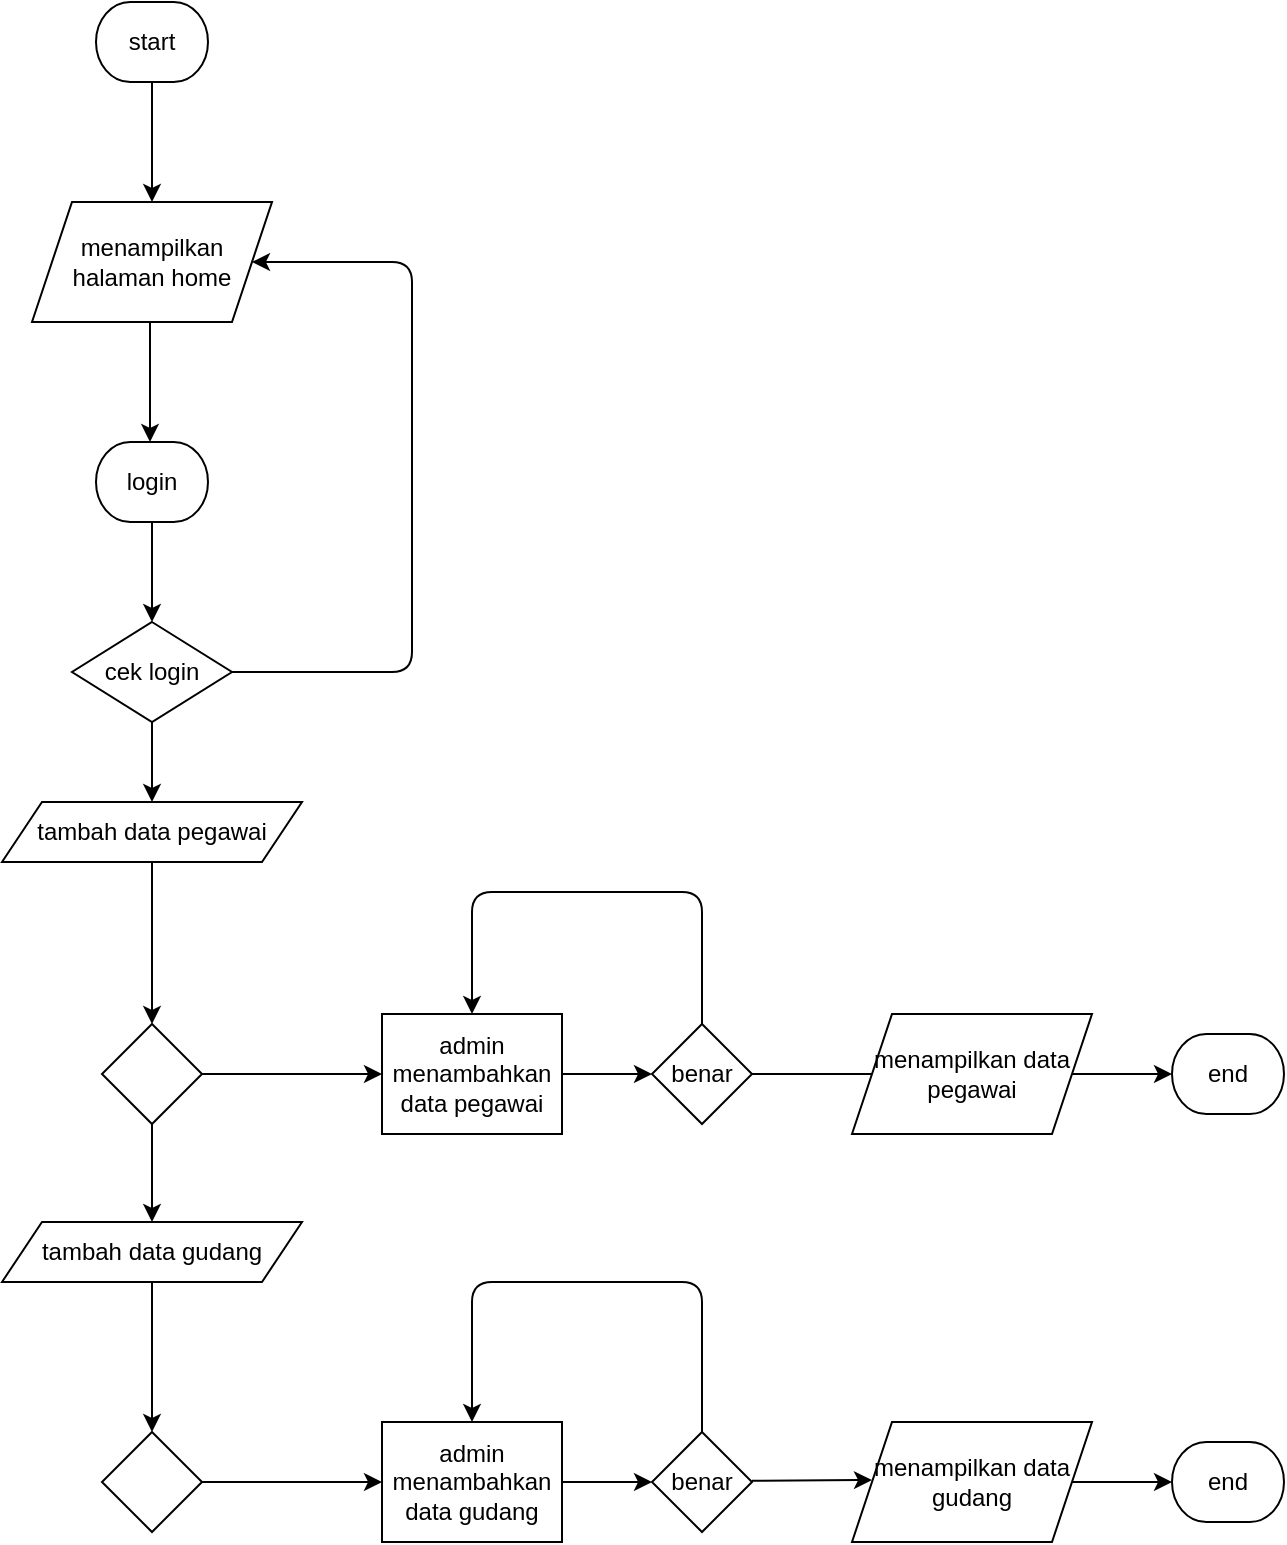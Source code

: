 <mxfile version="14.4.3" type="device"><diagram name="Page-1" id="c7488fd3-1785-93aa-aadb-54a6760d102a"><mxGraphModel dx="1021" dy="567" grid="1" gridSize="10" guides="1" tooltips="1" connect="1" arrows="1" fold="1" page="1" pageScale="1" pageWidth="1100" pageHeight="850" background="#ffffff" math="0" shadow="0"><root><mxCell id="0"/><mxCell id="1" parent="0"/><mxCell id="NxXiki-07rzzbpJZ9ENd-27" value="&lt;font style=&quot;font-size: 12px&quot;&gt;login&lt;/font&gt;" style="strokeWidth=1;html=1;shape=mxgraph.flowchart.terminator;whiteSpace=wrap;fontFamily=Helvetica;fontSize=12;" vertex="1" parent="1"><mxGeometry x="522" y="260" width="56" height="40" as="geometry"/></mxCell><mxCell id="NxXiki-07rzzbpJZ9ENd-28" value="cek login" style="strokeWidth=1;html=1;shape=mxgraph.flowchart.decision;whiteSpace=wrap;fontFamily=Helvetica;fontSize=12;" vertex="1" parent="1"><mxGeometry x="510" y="350" width="80" height="50" as="geometry"/></mxCell><mxCell id="NxXiki-07rzzbpJZ9ENd-38" value="tambah data pegawai" style="shape=parallelogram;perimeter=parallelogramPerimeter;whiteSpace=wrap;html=1;fixedSize=1;strokeWidth=1;fontFamily=Helvetica;fontSize=12;" vertex="1" parent="1"><mxGeometry x="475" y="440" width="150" height="30" as="geometry"/></mxCell><mxCell id="NxXiki-07rzzbpJZ9ENd-39" value="" style="rhombus;whiteSpace=wrap;html=1;strokeWidth=1;fontFamily=Helvetica;fontSize=12;" vertex="1" parent="1"><mxGeometry x="525" y="551" width="50" height="50" as="geometry"/></mxCell><mxCell id="NxXiki-07rzzbpJZ9ENd-40" value="tambah data gudang" style="shape=parallelogram;perimeter=parallelogramPerimeter;whiteSpace=wrap;html=1;fixedSize=1;strokeWidth=1;fontFamily=Helvetica;fontSize=12;" vertex="1" parent="1"><mxGeometry x="475" y="650" width="150" height="30" as="geometry"/></mxCell><mxCell id="NxXiki-07rzzbpJZ9ENd-42" value="&lt;font style=&quot;font-size: 12px&quot;&gt;start&lt;/font&gt;" style="strokeWidth=1;html=1;shape=mxgraph.flowchart.terminator;whiteSpace=wrap;fontFamily=Helvetica;fontSize=12;" vertex="1" parent="1"><mxGeometry x="522" y="40" width="56" height="40" as="geometry"/></mxCell><mxCell id="NxXiki-07rzzbpJZ9ENd-43" value="" style="endArrow=classic;html=1;fontFamily=Helvetica;fontSize=12;exitX=0.5;exitY=1;exitDx=0;exitDy=0;exitPerimeter=0;" edge="1" parent="1" source="NxXiki-07rzzbpJZ9ENd-42"><mxGeometry width="50" height="50" relative="1" as="geometry"><mxPoint x="660" y="320" as="sourcePoint"/><mxPoint x="550" y="140.0" as="targetPoint"/></mxGeometry></mxCell><mxCell id="NxXiki-07rzzbpJZ9ENd-44" value="" style="endArrow=classic;html=1;fontFamily=Helvetica;fontSize=12;exitX=0.5;exitY=1;exitDx=0;exitDy=0;exitPerimeter=0;" edge="1" parent="1"><mxGeometry width="50" height="50" relative="1" as="geometry"><mxPoint x="549" y="200" as="sourcePoint"/><mxPoint x="549" y="260" as="targetPoint"/></mxGeometry></mxCell><mxCell id="NxXiki-07rzzbpJZ9ENd-45" value="" style="endArrow=classic;html=1;fontFamily=Helvetica;fontSize=12;exitX=0.5;exitY=1;exitDx=0;exitDy=0;exitPerimeter=0;" edge="1" parent="1" source="NxXiki-07rzzbpJZ9ENd-27"><mxGeometry width="50" height="50" relative="1" as="geometry"><mxPoint x="550" y="300" as="sourcePoint"/><mxPoint x="550" y="350" as="targetPoint"/></mxGeometry></mxCell><mxCell id="NxXiki-07rzzbpJZ9ENd-46" value="" style="endArrow=classic;html=1;fontFamily=Helvetica;fontSize=12;exitX=1;exitY=0.5;exitDx=0;exitDy=0;exitPerimeter=0;entryX=1;entryY=0.5;entryDx=0;entryDy=0;" edge="1" parent="1" source="NxXiki-07rzzbpJZ9ENd-28" target="NxXiki-07rzzbpJZ9ENd-57"><mxGeometry width="50" height="50" relative="1" as="geometry"><mxPoint x="560" y="310" as="sourcePoint"/><mxPoint x="595" y="170.0" as="targetPoint"/><Array as="points"><mxPoint x="680" y="375"/><mxPoint x="680" y="170"/></Array></mxGeometry></mxCell><mxCell id="NxXiki-07rzzbpJZ9ENd-47" value="" style="endArrow=classic;html=1;fontFamily=Helvetica;fontSize=12;entryX=0.5;entryY=0;entryDx=0;entryDy=0;" edge="1" parent="1" source="NxXiki-07rzzbpJZ9ENd-28" target="NxXiki-07rzzbpJZ9ENd-38"><mxGeometry width="50" height="50" relative="1" as="geometry"><mxPoint x="270" y="460" as="sourcePoint"/><mxPoint x="320" y="410" as="targetPoint"/></mxGeometry></mxCell><mxCell id="NxXiki-07rzzbpJZ9ENd-48" value="" style="endArrow=classic;html=1;fontFamily=Helvetica;fontSize=12;exitX=0.5;exitY=1;exitDx=0;exitDy=0;" edge="1" parent="1" source="NxXiki-07rzzbpJZ9ENd-38" target="NxXiki-07rzzbpJZ9ENd-39"><mxGeometry width="50" height="50" relative="1" as="geometry"><mxPoint x="290" y="510" as="sourcePoint"/><mxPoint x="340" y="460" as="targetPoint"/></mxGeometry></mxCell><mxCell id="NxXiki-07rzzbpJZ9ENd-49" value="" style="endArrow=classic;html=1;fontFamily=Helvetica;fontSize=12;entryX=0.5;entryY=0;entryDx=0;entryDy=0;exitX=0.5;exitY=1;exitDx=0;exitDy=0;" edge="1" parent="1" source="NxXiki-07rzzbpJZ9ENd-39" target="NxXiki-07rzzbpJZ9ENd-40"><mxGeometry width="50" height="50" relative="1" as="geometry"><mxPoint x="245" y="745" as="sourcePoint"/><mxPoint x="295" y="695" as="targetPoint"/></mxGeometry></mxCell><mxCell id="NxXiki-07rzzbpJZ9ENd-51" value="admin menambahkan data pegawai" style="rounded=0;whiteSpace=wrap;html=1;strokeWidth=1;fontFamily=Helvetica;fontSize=12;" vertex="1" parent="1"><mxGeometry x="665" y="546" width="90" height="60" as="geometry"/></mxCell><mxCell id="NxXiki-07rzzbpJZ9ENd-52" value="benar" style="rhombus;whiteSpace=wrap;html=1;strokeWidth=1;fontFamily=Helvetica;fontSize=12;" vertex="1" parent="1"><mxGeometry x="800" y="551" width="50" height="50" as="geometry"/></mxCell><mxCell id="NxXiki-07rzzbpJZ9ENd-54" value="" style="endArrow=classic;html=1;fontFamily=Helvetica;fontSize=12;exitX=1;exitY=0.5;exitDx=0;exitDy=0;entryX=0;entryY=0.5;entryDx=0;entryDy=0;" edge="1" parent="1" source="NxXiki-07rzzbpJZ9ENd-39" target="NxXiki-07rzzbpJZ9ENd-51"><mxGeometry width="50" height="50" relative="1" as="geometry"><mxPoint x="625" y="735" as="sourcePoint"/><mxPoint x="675" y="685" as="targetPoint"/></mxGeometry></mxCell><mxCell id="NxXiki-07rzzbpJZ9ENd-55" value="" style="endArrow=classic;html=1;fontFamily=Helvetica;fontSize=12;exitX=1;exitY=0.5;exitDx=0;exitDy=0;entryX=0;entryY=0.5;entryDx=0;entryDy=0;" edge="1" parent="1" source="NxXiki-07rzzbpJZ9ENd-51" target="NxXiki-07rzzbpJZ9ENd-52"><mxGeometry width="50" height="50" relative="1" as="geometry"><mxPoint x="735" y="735" as="sourcePoint"/><mxPoint x="785" y="685" as="targetPoint"/></mxGeometry></mxCell><mxCell id="NxXiki-07rzzbpJZ9ENd-56" value="" style="endArrow=classic;html=1;fontFamily=Helvetica;fontSize=12;exitX=1;exitY=0.5;exitDx=0;exitDy=0;entryX=0;entryY=0.5;entryDx=0;entryDy=0;" edge="1" parent="1" source="NxXiki-07rzzbpJZ9ENd-52"><mxGeometry width="50" height="50" relative="1" as="geometry"><mxPoint x="780" y="735" as="sourcePoint"/><mxPoint x="950" y="576" as="targetPoint"/></mxGeometry></mxCell><mxCell id="NxXiki-07rzzbpJZ9ENd-57" value="menampilkan halaman home" style="shape=parallelogram;perimeter=parallelogramPerimeter;whiteSpace=wrap;html=1;fixedSize=1;strokeWidth=1;fontFamily=Helvetica;fontSize=12;" vertex="1" parent="1"><mxGeometry x="490" y="140" width="120" height="60" as="geometry"/></mxCell><mxCell id="NxXiki-07rzzbpJZ9ENd-58" value="menampilkan data pegawai" style="shape=parallelogram;perimeter=parallelogramPerimeter;whiteSpace=wrap;html=1;fixedSize=1;strokeWidth=1;fontFamily=Helvetica;fontSize=12;" vertex="1" parent="1"><mxGeometry x="900" y="546" width="120" height="60" as="geometry"/></mxCell><mxCell id="NxXiki-07rzzbpJZ9ENd-59" value="&lt;font style=&quot;font-size: 12px&quot;&gt;end&lt;br&gt;&lt;/font&gt;" style="strokeWidth=1;html=1;shape=mxgraph.flowchart.terminator;whiteSpace=wrap;fontFamily=Helvetica;fontSize=12;" vertex="1" parent="1"><mxGeometry x="1060" y="556" width="56" height="40" as="geometry"/></mxCell><mxCell id="NxXiki-07rzzbpJZ9ENd-60" value="" style="endArrow=classic;html=1;fontFamily=Helvetica;fontSize=12;exitX=1;exitY=0.5;exitDx=0;exitDy=0;entryX=0;entryY=0.5;entryDx=0;entryDy=0;entryPerimeter=0;" edge="1" parent="1" source="NxXiki-07rzzbpJZ9ENd-58" target="NxXiki-07rzzbpJZ9ENd-59"><mxGeometry width="50" height="50" relative="1" as="geometry"><mxPoint x="820" y="586" as="sourcePoint"/><mxPoint x="920" y="586" as="targetPoint"/></mxGeometry></mxCell><mxCell id="NxXiki-07rzzbpJZ9ENd-61" value="admin menambahkan data gudang" style="rounded=0;whiteSpace=wrap;html=1;strokeWidth=1;fontFamily=Helvetica;fontSize=12;" vertex="1" parent="1"><mxGeometry x="665" y="750" width="90" height="60" as="geometry"/></mxCell><mxCell id="NxXiki-07rzzbpJZ9ENd-62" value="" style="rhombus;whiteSpace=wrap;html=1;strokeWidth=1;fontFamily=Helvetica;fontSize=12;" vertex="1" parent="1"><mxGeometry x="525" y="755" width="50" height="50" as="geometry"/></mxCell><mxCell id="NxXiki-07rzzbpJZ9ENd-63" value="" style="endArrow=classic;html=1;fontFamily=Helvetica;fontSize=12;exitX=0.5;exitY=1;exitDx=0;exitDy=0;entryX=0.5;entryY=0;entryDx=0;entryDy=0;" edge="1" parent="1" source="NxXiki-07rzzbpJZ9ENd-40" target="NxXiki-07rzzbpJZ9ENd-62"><mxGeometry width="50" height="50" relative="1" as="geometry"><mxPoint x="635" y="735" as="sourcePoint"/><mxPoint x="685" y="685" as="targetPoint"/></mxGeometry></mxCell><mxCell id="NxXiki-07rzzbpJZ9ENd-65" value="" style="endArrow=classic;html=1;fontFamily=Helvetica;fontSize=12;exitX=1;exitY=0.5;exitDx=0;exitDy=0;entryX=0;entryY=0.5;entryDx=0;entryDy=0;" edge="1" parent="1" source="NxXiki-07rzzbpJZ9ENd-62" target="NxXiki-07rzzbpJZ9ENd-61"><mxGeometry width="50" height="50" relative="1" as="geometry"><mxPoint x="625" y="860" as="sourcePoint"/><mxPoint x="675" y="810" as="targetPoint"/></mxGeometry></mxCell><mxCell id="NxXiki-07rzzbpJZ9ENd-66" value="" style="endArrow=classic;html=1;fontFamily=Helvetica;fontSize=12;exitX=0.5;exitY=0;exitDx=0;exitDy=0;entryX=0.5;entryY=0;entryDx=0;entryDy=0;" edge="1" parent="1" source="NxXiki-07rzzbpJZ9ENd-52" target="NxXiki-07rzzbpJZ9ENd-51"><mxGeometry width="50" height="50" relative="1" as="geometry"><mxPoint x="765" y="586" as="sourcePoint"/><mxPoint x="875" y="586" as="targetPoint"/><Array as="points"><mxPoint x="825" y="485"/><mxPoint x="710" y="485"/></Array></mxGeometry></mxCell><mxCell id="NxXiki-07rzzbpJZ9ENd-67" value="benar" style="rhombus;whiteSpace=wrap;html=1;strokeWidth=1;fontFamily=Helvetica;fontSize=12;" vertex="1" parent="1"><mxGeometry x="800" y="755" width="50" height="50" as="geometry"/></mxCell><mxCell id="NxXiki-07rzzbpJZ9ENd-68" value="menampilkan data gudang" style="shape=parallelogram;perimeter=parallelogramPerimeter;whiteSpace=wrap;html=1;fixedSize=1;strokeWidth=1;fontFamily=Helvetica;fontSize=12;" vertex="1" parent="1"><mxGeometry x="900" y="750" width="120" height="60" as="geometry"/></mxCell><mxCell id="NxXiki-07rzzbpJZ9ENd-69" value="&lt;font style=&quot;font-size: 12px&quot;&gt;end&lt;br&gt;&lt;/font&gt;" style="strokeWidth=1;html=1;shape=mxgraph.flowchart.terminator;whiteSpace=wrap;fontFamily=Helvetica;fontSize=12;" vertex="1" parent="1"><mxGeometry x="1060" y="760" width="56" height="40" as="geometry"/></mxCell><mxCell id="NxXiki-07rzzbpJZ9ENd-70" value="" style="endArrow=classic;html=1;fontFamily=Helvetica;fontSize=12;exitX=1;exitY=0.5;exitDx=0;exitDy=0;" edge="1" parent="1" source="NxXiki-07rzzbpJZ9ENd-61" target="NxXiki-07rzzbpJZ9ENd-67"><mxGeometry width="50" height="50" relative="1" as="geometry"><mxPoint x="595" y="790" as="sourcePoint"/><mxPoint x="675" y="790" as="targetPoint"/></mxGeometry></mxCell><mxCell id="NxXiki-07rzzbpJZ9ENd-71" value="" style="endArrow=classic;html=1;fontFamily=Helvetica;fontSize=12;exitX=1;exitY=0.5;exitDx=0;exitDy=0;" edge="1" parent="1"><mxGeometry width="50" height="50" relative="1" as="geometry"><mxPoint x="850" y="779.41" as="sourcePoint"/><mxPoint x="910" y="779" as="targetPoint"/></mxGeometry></mxCell><mxCell id="NxXiki-07rzzbpJZ9ENd-72" value="" style="endArrow=classic;html=1;fontFamily=Helvetica;fontSize=12;exitX=1;exitY=0.5;exitDx=0;exitDy=0;entryX=0;entryY=0.5;entryDx=0;entryDy=0;entryPerimeter=0;" edge="1" parent="1" source="NxXiki-07rzzbpJZ9ENd-68" target="NxXiki-07rzzbpJZ9ENd-69"><mxGeometry width="50" height="50" relative="1" as="geometry"><mxPoint x="830" y="789.41" as="sourcePoint"/><mxPoint x="920" y="789" as="targetPoint"/></mxGeometry></mxCell><mxCell id="NxXiki-07rzzbpJZ9ENd-73" value="" style="endArrow=classic;html=1;fontFamily=Helvetica;fontSize=12;exitX=0.5;exitY=0;exitDx=0;exitDy=0;entryX=0.5;entryY=0;entryDx=0;entryDy=0;" edge="1" parent="1" source="NxXiki-07rzzbpJZ9ENd-67" target="NxXiki-07rzzbpJZ9ENd-61"><mxGeometry width="50" height="50" relative="1" as="geometry"><mxPoint x="720" y="556" as="sourcePoint"/><mxPoint x="540" y="551" as="targetPoint"/><Array as="points"><mxPoint x="825" y="680"/><mxPoint x="710" y="680"/></Array></mxGeometry></mxCell></root></mxGraphModel></diagram></mxfile>